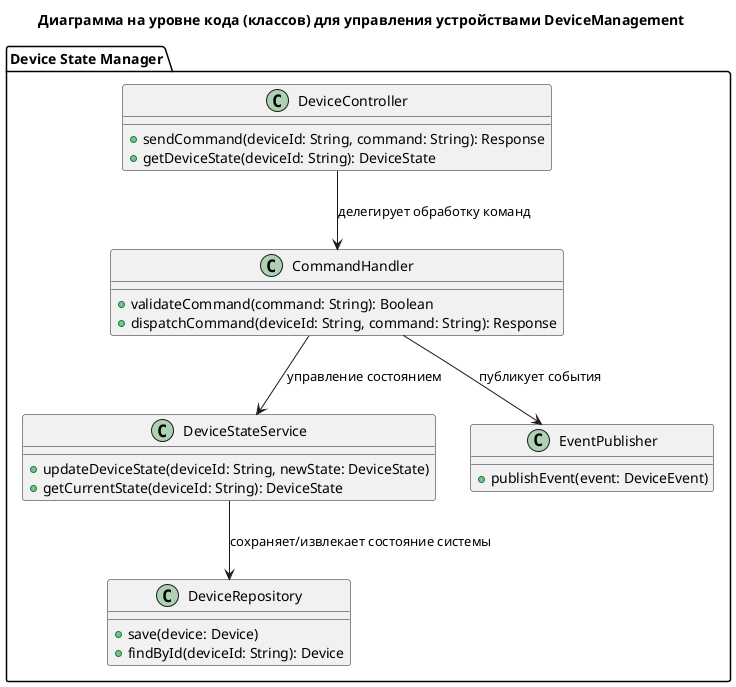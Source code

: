 @startuml
package "Device State Manager" {

    title Диаграмма на уровне кода (классов) для управления устройствами DeviceManagement

    class DeviceController {
        +sendCommand(deviceId: String, command: String): Response
        +getDeviceState(deviceId: String): DeviceState
    }

    class CommandHandler {
        +validateCommand(command: String): Boolean
        +dispatchCommand(deviceId: String, command: String): Response
    }

    class DeviceStateService {
        +updateDeviceState(deviceId: String, newState: DeviceState)
        +getCurrentState(deviceId: String): DeviceState
    }

    class EventPublisher {
        +publishEvent(event: DeviceEvent)
    }

    class DeviceRepository {
        +save(device: Device)
        +findById(deviceId: String): Device
    }

    DeviceController --> CommandHandler :  делегирует обработку команд
    CommandHandler --> DeviceStateService :управление состоянием 
    DeviceStateService --> DeviceRepository : сохраняет/извлекает состояние системы
    CommandHandler --> EventPublisher : публикует события
}
@enduml
